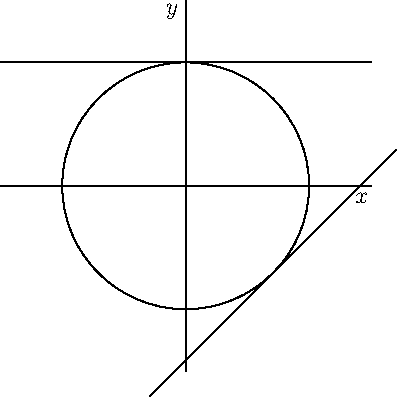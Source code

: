 import graph;
size(7cm,7cm,IgnoreAspect);
xaxis("$x$",-1.5,1.5);
yaxis("$y$",-1.5,1.5);
draw(unitcircle);
draw((-0.293,-1.707)--(1.707,0.293));
draw((-1.5,1)--(1.5,1));
